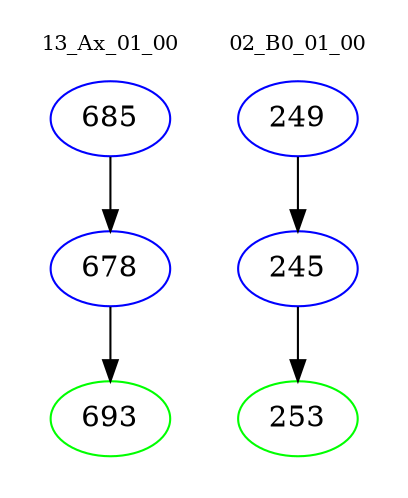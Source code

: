 digraph{
subgraph cluster_0 {
color = white
label = "13_Ax_01_00";
fontsize=10;
T0_685 [label="685", color="blue"]
T0_685 -> T0_678 [color="black"]
T0_678 [label="678", color="blue"]
T0_678 -> T0_693 [color="black"]
T0_693 [label="693", color="green"]
}
subgraph cluster_1 {
color = white
label = "02_B0_01_00";
fontsize=10;
T1_249 [label="249", color="blue"]
T1_249 -> T1_245 [color="black"]
T1_245 [label="245", color="blue"]
T1_245 -> T1_253 [color="black"]
T1_253 [label="253", color="green"]
}
}

